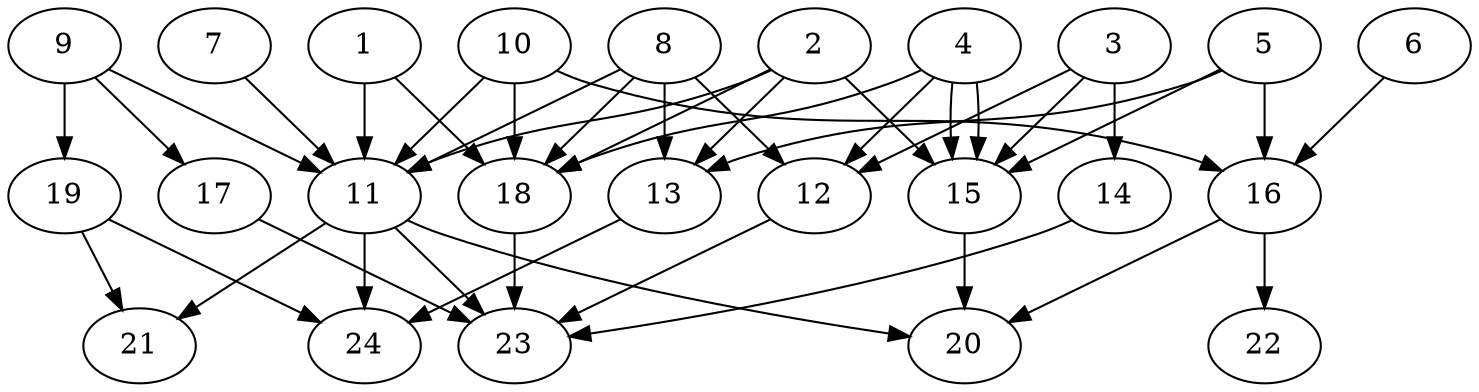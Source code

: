 // DAG (tier=2-normal, mode=compute, n=24, ccr=0.355, fat=0.675, density=0.586, regular=0.597, jump=0.127, mindata=524288, maxdata=8388608)
// DAG automatically generated by daggen at Sun Aug 24 16:33:33 2025
// /home/ermia/Project/Environments/daggen/bin/daggen --dot --ccr 0.355 --fat 0.675 --regular 0.597 --density 0.586 --jump 0.127 --mindata 524288 --maxdata 8388608 -n 24 
digraph G {
  1 [size="378326217998469248", alpha="0.06", expect_size="189163108999234624"]
  1 -> 11 [size ="334743115661312"]
  1 -> 18 [size ="334743115661312"]
  2 [size="53511031900602368000", alpha="0.19", expect_size="26755515950301184000"]
  2 -> 11 [size ="113601884979200"]
  2 -> 13 [size ="113601884979200"]
  2 -> 15 [size ="113601884979200"]
  2 -> 18 [size ="113601884979200"]
  3 [size="90265366457781", alpha="0.16", expect_size="45132683228890"]
  3 -> 12 [size ="6961881939968"]
  3 -> 14 [size ="6961881939968"]
  3 -> 15 [size ="6961881939968"]
  4 [size="117048430269187489792", alpha="0.13", expect_size="58524215134593744896"]
  4 -> 12 [size ="191425761247232"]
  4 -> 15 [size ="191425761247232"]
  4 -> 15 [size ="191425761247232"]
  4 -> 18 [size ="191425761247232"]
  5 [size="12466306404362500", alpha="0.07", expect_size="6233153202181250"]
  5 -> 13 [size ="292007444480000"]
  5 -> 15 [size ="292007444480000"]
  5 -> 16 [size ="292007444480000"]
  6 [size="15492568558623616", alpha="0.17", expect_size="7746284279311808"]
  6 -> 16 [size ="260255724339200"]
  7 [size="28316414335668752", alpha="0.03", expect_size="14158207167834376"]
  7 -> 11 [size ="550376570880000"]
  8 [size="16541397661811400", alpha="0.09", expect_size="8270698830905700"]
  8 -> 11 [size ="290031088435200"]
  8 -> 12 [size ="290031088435200"]
  8 -> 13 [size ="290031088435200"]
  8 -> 18 [size ="290031088435200"]
  9 [size="886964104754739", alpha="0.12", expect_size="443482052377369"]
  9 -> 11 [size ="29774994997248"]
  9 -> 17 [size ="29774994997248"]
  9 -> 19 [size ="29774994997248"]
  10 [size="57655539625439664", alpha="0.04", expect_size="28827769812719832"]
  10 -> 11 [size ="27755898994688"]
  10 -> 16 [size ="27755898994688"]
  10 -> 18 [size ="27755898994688"]
  11 [size="10453315582364552", alpha="0.08", expect_size="5226657791182276"]
  11 -> 20 [size ="403327258984448"]
  11 -> 21 [size ="403327258984448"]
  11 -> 23 [size ="403327258984448"]
  11 -> 24 [size ="403327258984448"]
  12 [size="620359931856775808", alpha="0.14", expect_size="310179965928387904"]
  12 -> 23 [size ="560615915520000"]
  13 [size="620756189432941056", alpha="0.11", expect_size="310378094716470528"]
  13 -> 24 [size ="468342561308672"]
  14 [size="171784213085852288", alpha="0.06", expect_size="85892106542926144"]
  14 -> 23 [size ="64644089643008"]
  15 [size="586983508416294016", alpha="0.09", expect_size="293491754208147008"]
  15 -> 20 [size ="321730371387392"]
  16 [size="70378250628607808", alpha="0.13", expect_size="35189125314303904"]
  16 -> 20 [size ="133882393395200"]
  16 -> 22 [size ="133882393395200"]
  17 [size="71012256103966703616", alpha="0.13", expect_size="35506128051983351808"]
  17 -> 23 [size ="137186758361088"]
  18 [size="224307966765887264", alpha="0.04", expect_size="112153983382943632"]
  18 -> 23 [size ="101823071387648"]
  19 [size="1557539790763589632", alpha="0.02", expect_size="778769895381794816"]
  19 -> 21 [size ="10749363617792"]
  19 -> 24 [size ="10749363617792"]
  20 [size="43012886919905544", alpha="0.01", expect_size="21506443459952772"]
  21 [size="8969566598866367", alpha="0.06", expect_size="4484783299433183"]
  22 [size="315765592948736000000", alpha="0.11", expect_size="157882796474368000000"]
  23 [size="147690945411465347072", alpha="0.01", expect_size="73845472705732673536"]
  24 [size="920593891395747", alpha="0.11", expect_size="460296945697873"]
}